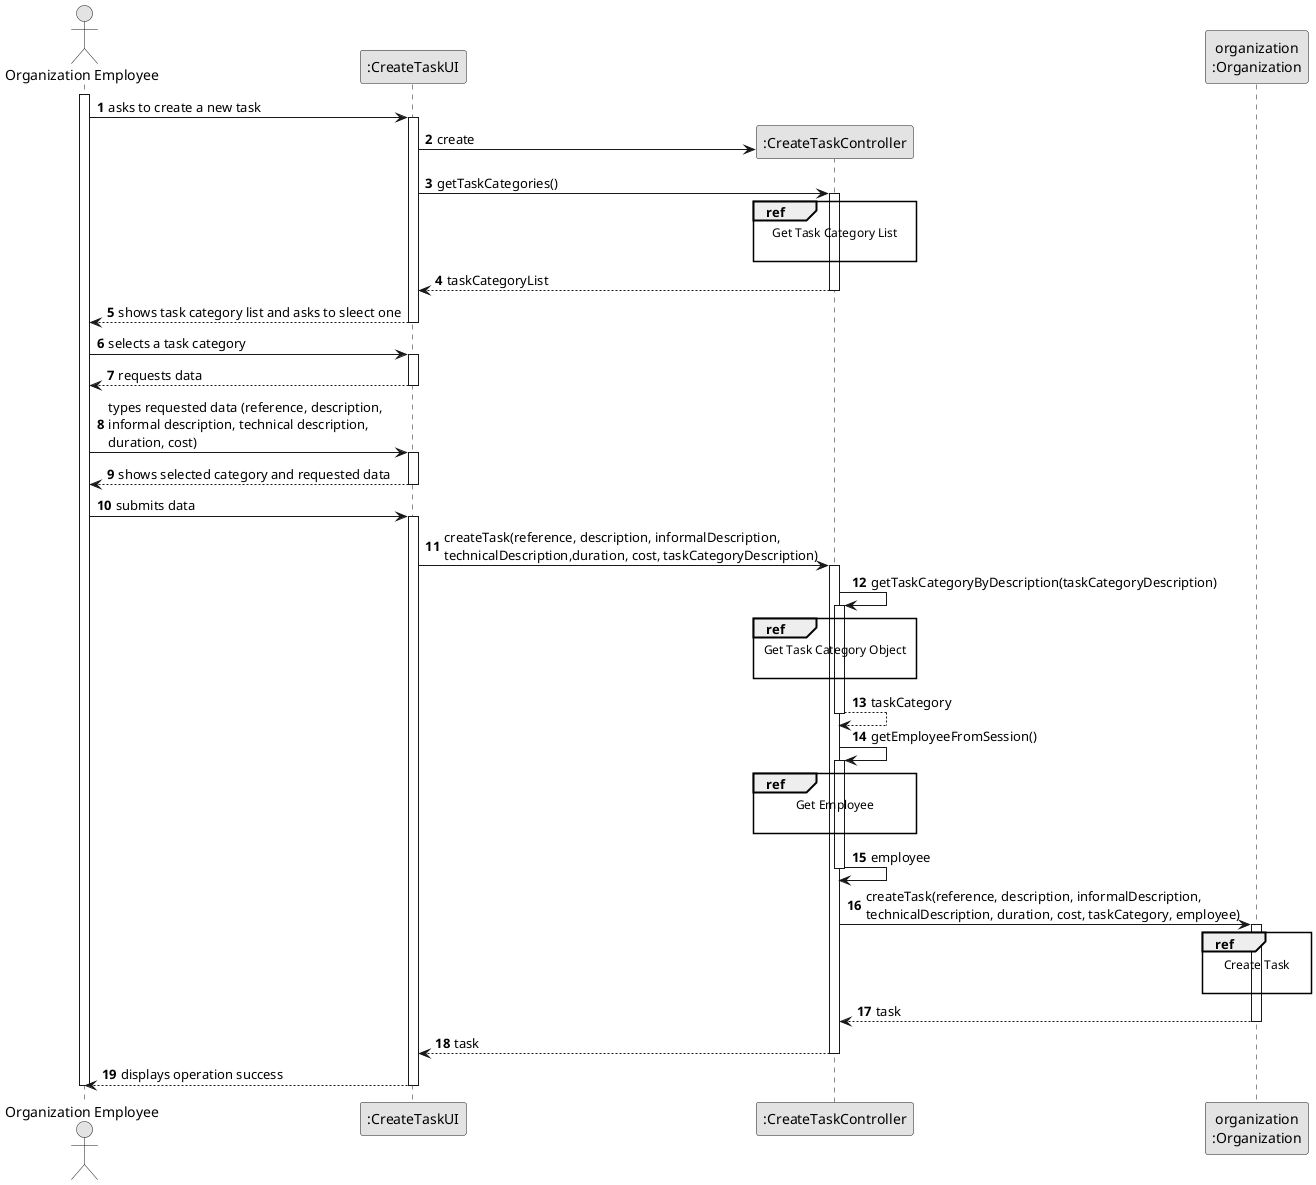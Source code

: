 @startuml
skinparam monochrome true
skinparam packageStyle rectangle
skinparam shadowing false

autonumber

'hide footbox
actor "Organization Employee" as ADM
participant ":CreateTaskUI" as UI
participant ":CreateTaskController" as CTRL
participant "organization\n:Organization" as ORG

activate ADM

    ADM -> UI : asks to create a new task

    activate UI

        UI -> CTRL** : create
        UI -> CTRL : getTaskCategories()
        ref over CTRL
            Get Task Category List

        end ref

        activate CTRL

            CTRL --> UI : taskCategoryList
        deactivate CTRL

        UI --> ADM : shows task category list and asks to sleect one
    deactivate UI

    ADM -> UI : selects a task category
    activate UI

        UI --> ADM : requests data
    deactivate UI

    ADM -> UI : types requested data (reference, description,\ninformal description, technical description,\nduration, cost)
    activate UI

        UI --> ADM : shows selected category and requested data
    deactivate UI

    ADM -> UI : submits data
    activate UI

        UI -> CTRL : createTask(reference, description, informalDescription,\ntechnicalDescription,duration, cost, taskCategoryDescription)
        activate CTRL

            CTRL -> CTRL : getTaskCategoryByDescription(taskCategoryDescription)
            activate CTRL

                ref over CTRL
                    Get Task Category Object

                end ref

                CTRL --> CTRL : taskCategory
            deactivate CTRL

            CTRL -> CTRL : getEmployeeFromSession()
            activate CTRL

                ref over CTRL
                    Get Employee

                end ref
                CTRL -> CTRL : employee
            deactivate CTRL

            CTRL -> ORG: createTask(reference, description, informalDescription,\ntechnicalDescription, duration, cost, taskCategory, employee)
            activate ORG

                ref over ORG
                    Create Task

                end

                ORG --> CTRL : task
            deactivate ORG

            CTRL --> UI: task
            deactivate CTRL
            UI --> ADM: displays operation success
    deactivate UI

deactivate ADM

@enduml

@startuml
skinparam monochrome true
skinparam packageStyle rectangle
skinparam shadowing false

actor "Human Resources\nManager" as HRM
participant ":RegistSkillsUI" as UI
participant ":RegistSkillsController" as CTRL
participant "registedSkillsRepository:\nRegistedSkillsRepository" as RegistedSkillsRepository

autonumber 1

activate HRM

    HRM -> UI : asks to regist a new skill
    activate UI

        UI -> CTRL** : create

        activate CTRL

        ref over CTRL
            Get Registed Skills Repository
        end ref


        UI <-- CTRL : registedSkillsRepository
        deactivate CTRL

    loop while intended
            UI --> HRM : requests the skill name
        deactivate UI

        HRM -> UI : types the new skill name
        activate UI
            UI --> CTRL: createSkill
        activate CTRL


            CTRL --> RegistedSkillsRepository : createSkill

            activate RegistedSkillsRepository

            ref over RegistedSkillsRepository
                Get Registed Skills List
            end ref
    end
                RegistedSkillsRepository --> CTRL : registedSkillsList
            deactivate RegistedSkillsRepository

            CTRL --> UI : registedSkillsList
        deactivate CTRL

        UI --> HRM : show all the skills registed\n and aks to confirm

            deactivate CTRL
        deactivate UI

    HRM -> UI : confirm the set of skills registed
    activate UI

    UI --> HRM : displays operation success
    deactivate UI


@enduml


